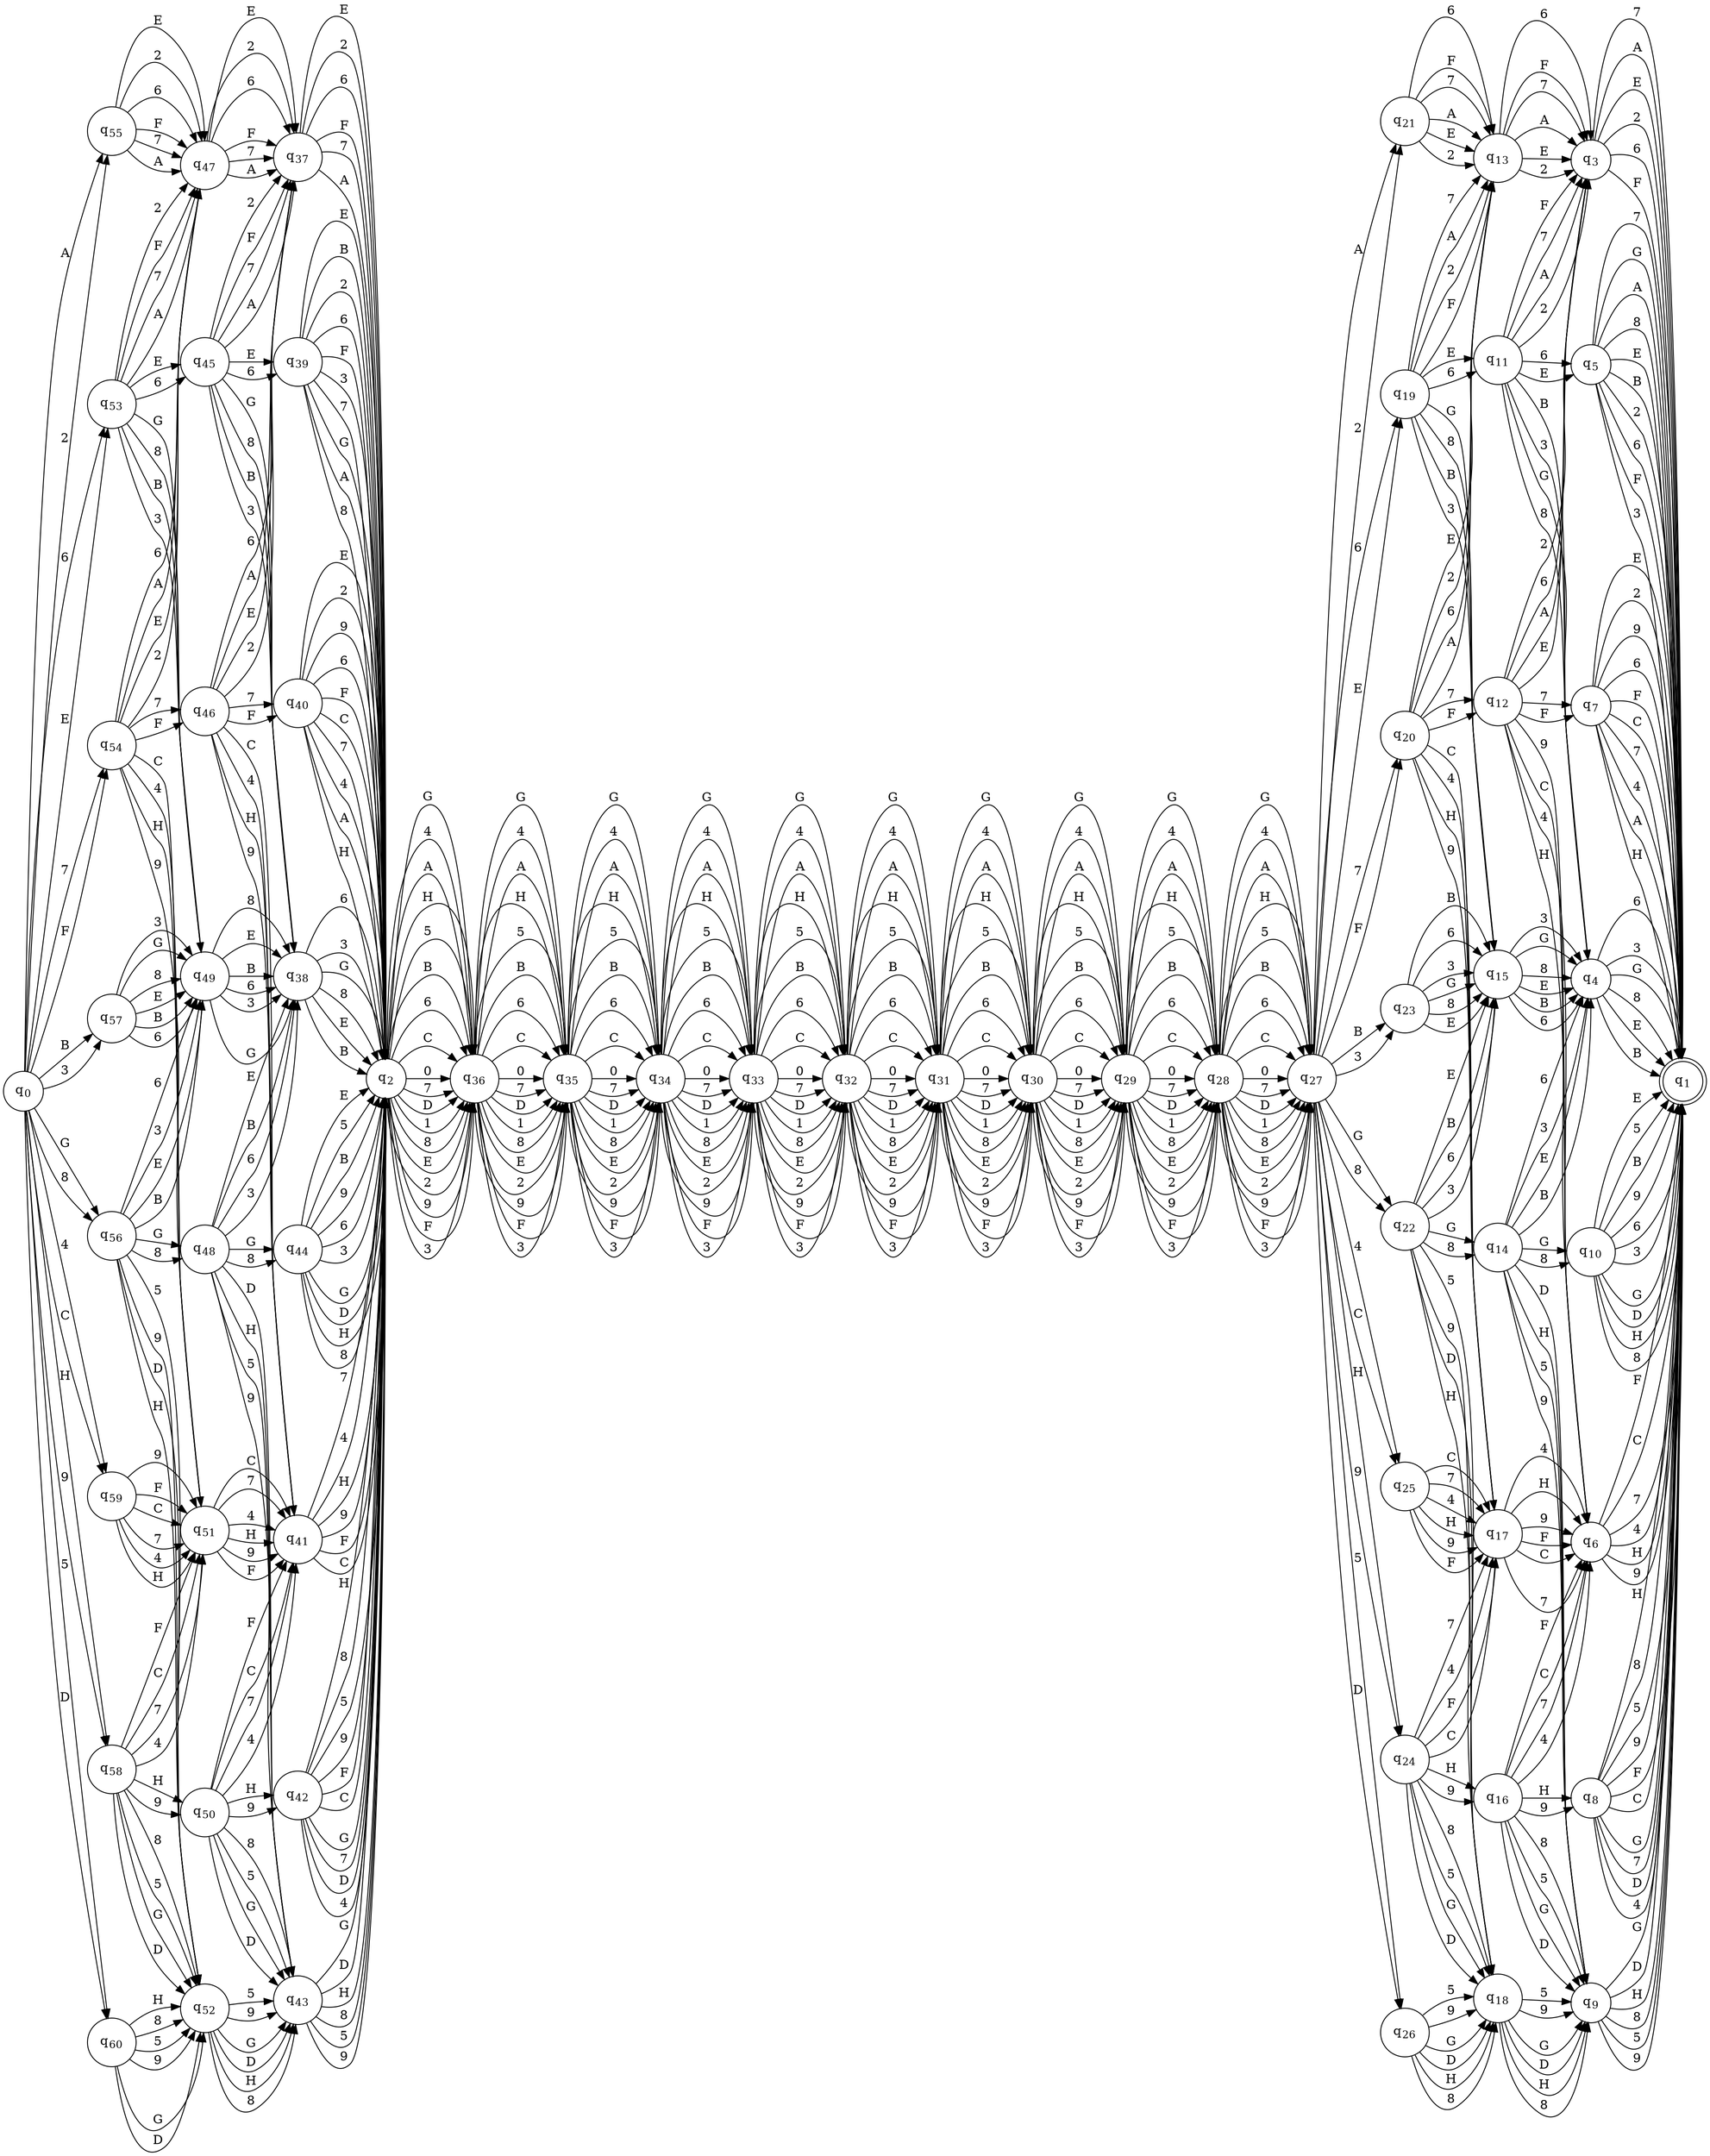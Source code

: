 digraph DFA {
  rankdir = LR;
  "q1" [shape=doublecircle, label=<q<sub>1</sub>>];
  "q2" [shape=circle, label=<q<sub>2</sub>>];
  "q2" -> "q36" [label="G"]
  "q2" -> "q36" [label="4"]
  "q2" -> "q36" [label="A"]
  "q2" -> "q36" [label="H"]
  "q2" -> "q36" [label="5"]
  "q2" -> "q36" [label="B"]
  "q2" -> "q36" [label="6"]
  "q2" -> "q36" [label="C"]
  "q2" -> "q36" [label="0"]
  "q2" -> "q36" [label="7"]
  "q2" -> "q36" [label="D"]
  "q2" -> "q36" [label="1"]
  "q2" -> "q36" [label="8"]
  "q2" -> "q36" [label="E"]
  "q2" -> "q36" [label="2"]
  "q2" -> "q36" [label="9"]
  "q2" -> "q36" [label="F"]
  "q2" -> "q36" [label="3"]
  "q3" [shape=circle, label=<q<sub>3</sub>>];
  "q3" -> "q1" [label="7"]
  "q3" -> "q1" [label="A"]
  "q3" -> "q1" [label="E"]
  "q3" -> "q1" [label="2"]
  "q3" -> "q1" [label="6"]
  "q3" -> "q1" [label="F"]
  "q4" [shape=circle, label=<q<sub>4</sub>>];
  "q4" -> "q1" [label="G"]
  "q4" -> "q1" [label="8"]
  "q4" -> "q1" [label="E"]
  "q4" -> "q1" [label="B"]
  "q4" -> "q1" [label="6"]
  "q4" -> "q1" [label="3"]
  "q5" [shape=circle, label=<q<sub>5</sub>>];
  "q5" -> "q1" [label="7"]
  "q5" -> "q1" [label="G"]
  "q5" -> "q1" [label="A"]
  "q5" -> "q1" [label="8"]
  "q5" -> "q1" [label="E"]
  "q5" -> "q1" [label="B"]
  "q5" -> "q1" [label="2"]
  "q5" -> "q1" [label="6"]
  "q5" -> "q1" [label="F"]
  "q5" -> "q1" [label="3"]
  "q6" [shape=circle, label=<q<sub>6</sub>>];
  "q6" -> "q1" [label="7"]
  "q6" -> "q1" [label="4"]
  "q6" -> "q1" [label="H"]
  "q6" -> "q1" [label="9"]
  "q6" -> "q1" [label="F"]
  "q6" -> "q1" [label="C"]
  "q7" [shape=circle, label=<q<sub>7</sub>>];
  "q7" -> "q1" [label="7"]
  "q7" -> "q1" [label="4"]
  "q7" -> "q1" [label="A"]
  "q7" -> "q1" [label="H"]
  "q7" -> "q1" [label="E"]
  "q7" -> "q1" [label="2"]
  "q7" -> "q1" [label="9"]
  "q7" -> "q1" [label="6"]
  "q7" -> "q1" [label="F"]
  "q7" -> "q1" [label="C"]
  "q8" [shape=circle, label=<q<sub>8</sub>>];
  "q8" -> "q1" [label="G"]
  "q8" -> "q1" [label="7"]
  "q8" -> "q1" [label="D"]
  "q8" -> "q1" [label="4"]
  "q8" -> "q1" [label="H"]
  "q8" -> "q1" [label="8"]
  "q8" -> "q1" [label="5"]
  "q8" -> "q1" [label="9"]
  "q8" -> "q1" [label="F"]
  "q8" -> "q1" [label="C"]
  "q9" [shape=circle, label=<q<sub>9</sub>>];
  "q9" -> "q1" [label="G"]
  "q9" -> "q1" [label="D"]
  "q9" -> "q1" [label="H"]
  "q9" -> "q1" [label="8"]
  "q9" -> "q1" [label="5"]
  "q9" -> "q1" [label="9"]
  "q10" [shape=circle, label=<q<sub>10</sub>>];
  "q10" -> "q1" [label="G"]
  "q10" -> "q1" [label="D"]
  "q10" -> "q1" [label="H"]
  "q10" -> "q1" [label="8"]
  "q10" -> "q1" [label="E"]
  "q10" -> "q1" [label="5"]
  "q10" -> "q1" [label="B"]
  "q10" -> "q1" [label="9"]
  "q10" -> "q1" [label="6"]
  "q10" -> "q1" [label="3"]
  "q11" [shape=circle, label=<q<sub>11</sub>>];
  "q11" -> "q4" [label="G"]
  "q11" -> "q3" [label="7"]
  "q11" -> "q3" [label="A"]
  "q11" -> "q4" [label="8"]
  "q11" -> "q5" [label="E"]
  "q11" -> "q4" [label="B"]
  "q11" -> "q3" [label="2"]
  "q11" -> "q5" [label="6"]
  "q11" -> "q3" [label="F"]
  "q11" -> "q4" [label="3"]
  "q12" [shape=circle, label=<q<sub>12</sub>>];
  "q12" -> "q7" [label="7"]
  "q12" -> "q6" [label="4"]
  "q12" -> "q3" [label="A"]
  "q12" -> "q6" [label="H"]
  "q12" -> "q3" [label="E"]
  "q12" -> "q3" [label="2"]
  "q12" -> "q6" [label="9"]
  "q12" -> "q7" [label="F"]
  "q12" -> "q3" [label="6"]
  "q12" -> "q6" [label="C"]
  "q13" [shape=circle, label=<q<sub>13</sub>>];
  "q13" -> "q3" [label="7"]
  "q13" -> "q3" [label="A"]
  "q13" -> "q3" [label="E"]
  "q13" -> "q3" [label="2"]
  "q13" -> "q3" [label="6"]
  "q13" -> "q3" [label="F"]
  "q14" [shape=circle, label=<q<sub>14</sub>>];
  "q14" -> "q10" [label="G"]
  "q14" -> "q9" [label="D"]
  "q14" -> "q10" [label="8"]
  "q14" -> "q9" [label="H"]
  "q14" -> "q9" [label="5"]
  "q14" -> "q4" [label="E"]
  "q14" -> "q4" [label="B"]
  "q14" -> "q9" [label="9"]
  "q14" -> "q4" [label="6"]
  "q14" -> "q4" [label="3"]
  "q15" [shape=circle, label=<q<sub>15</sub>>];
  "q15" -> "q4" [label="G"]
  "q15" -> "q4" [label="8"]
  "q15" -> "q4" [label="E"]
  "q15" -> "q4" [label="B"]
  "q15" -> "q4" [label="6"]
  "q15" -> "q4" [label="3"]
  "q16" [shape=circle, label=<q<sub>16</sub>>];
  "q16" -> "q6" [label="7"]
  "q16" -> "q9" [label="G"]
  "q16" -> "q6" [label="4"]
  "q16" -> "q9" [label="D"]
  "q16" -> "q8" [label="H"]
  "q16" -> "q9" [label="8"]
  "q16" -> "q9" [label="5"]
  "q16" -> "q8" [label="9"]
  "q16" -> "q6" [label="F"]
  "q16" -> "q6" [label="C"]
  "q17" [shape=circle, label=<q<sub>17</sub>>];
  "q17" -> "q6" [label="7"]
  "q17" -> "q6" [label="4"]
  "q17" -> "q6" [label="H"]
  "q17" -> "q6" [label="9"]
  "q17" -> "q6" [label="F"]
  "q17" -> "q6" [label="C"]
  "q18" [shape=circle, label=<q<sub>18</sub>>];
  "q18" -> "q9" [label="G"]
  "q18" -> "q9" [label="D"]
  "q18" -> "q9" [label="H"]
  "q18" -> "q9" [label="8"]
  "q18" -> "q9" [label="5"]
  "q18" -> "q9" [label="9"]
  "q19" [shape=circle, label=<q<sub>19</sub>>];
  "q19" -> "q15" [label="G"]
  "q19" -> "q13" [label="7"]
  "q19" -> "q13" [label="A"]
  "q19" -> "q15" [label="8"]
  "q19" -> "q11" [label="E"]
  "q19" -> "q15" [label="B"]
  "q19" -> "q13" [label="2"]
  "q19" -> "q13" [label="F"]
  "q19" -> "q11" [label="6"]
  "q19" -> "q15" [label="3"]
  "q20" [shape=circle, label=<q<sub>20</sub>>];
  "q20" -> "q12" [label="7"]
  "q20" -> "q17" [label="4"]
  "q20" -> "q13" [label="A"]
  "q20" -> "q17" [label="H"]
  "q20" -> "q13" [label="E"]
  "q20" -> "q13" [label="2"]
  "q20" -> "q17" [label="9"]
  "q20" -> "q13" [label="6"]
  "q20" -> "q12" [label="F"]
  "q20" -> "q17" [label="C"]
  "q21" [shape=circle, label=<q<sub>21</sub>>];
  "q21" -> "q13" [label="7"]
  "q21" -> "q13" [label="A"]
  "q21" -> "q13" [label="E"]
  "q21" -> "q13" [label="2"]
  "q21" -> "q13" [label="6"]
  "q21" -> "q13" [label="F"]
  "q22" [shape=circle, label=<q<sub>22</sub>>];
  "q22" -> "q14" [label="G"]
  "q22" -> "q18" [label="D"]
  "q22" -> "q18" [label="H"]
  "q22" -> "q14" [label="8"]
  "q22" -> "q15" [label="E"]
  "q22" -> "q18" [label="5"]
  "q22" -> "q15" [label="B"]
  "q22" -> "q18" [label="9"]
  "q22" -> "q15" [label="6"]
  "q22" -> "q15" [label="3"]
  "q23" [shape=circle, label=<q<sub>23</sub>>];
  "q23" -> "q15" [label="G"]
  "q23" -> "q15" [label="8"]
  "q23" -> "q15" [label="E"]
  "q23" -> "q15" [label="B"]
  "q23" -> "q15" [label="6"]
  "q23" -> "q15" [label="3"]
  "q24" [shape=circle, label=<q<sub>24</sub>>];
  "q24" -> "q18" [label="G"]
  "q24" -> "q17" [label="7"]
  "q24" -> "q18" [label="D"]
  "q24" -> "q17" [label="4"]
  "q24" -> "q18" [label="8"]
  "q24" -> "q16" [label="H"]
  "q24" -> "q18" [label="5"]
  "q24" -> "q16" [label="9"]
  "q24" -> "q17" [label="F"]
  "q24" -> "q17" [label="C"]
  "q25" [shape=circle, label=<q<sub>25</sub>>];
  "q25" -> "q17" [label="7"]
  "q25" -> "q17" [label="4"]
  "q25" -> "q17" [label="H"]
  "q25" -> "q17" [label="9"]
  "q25" -> "q17" [label="F"]
  "q25" -> "q17" [label="C"]
  "q26" [shape=circle, label=<q<sub>26</sub>>];
  "q26" -> "q18" [label="G"]
  "q26" -> "q18" [label="D"]
  "q26" -> "q18" [label="H"]
  "q26" -> "q18" [label="8"]
  "q26" -> "q18" [label="5"]
  "q26" -> "q18" [label="9"]
  "q27" [shape=circle, label=<q<sub>27</sub>>];
  "q27" -> "q22" [label="G"]
  "q27" -> "q25" [label="4"]
  "q27" -> "q21" [label="A"]
  "q27" -> "q24" [label="H"]
  "q27" -> "q26" [label="5"]
  "q27" -> "q23" [label="B"]
  "q27" -> "q19" [label="6"]
  "q27" -> "q25" [label="C"]
  "q27" -> "q20" [label="7"]
  "q27" -> "q26" [label="D"]
  "q27" -> "q22" [label="8"]
  "q27" -> "q19" [label="E"]
  "q27" -> "q21" [label="2"]
  "q27" -> "q24" [label="9"]
  "q27" -> "q20" [label="F"]
  "q27" -> "q23" [label="3"]
  "q28" [shape=circle, label=<q<sub>28</sub>>];
  "q28" -> "q27" [label="G"]
  "q28" -> "q27" [label="4"]
  "q28" -> "q27" [label="A"]
  "q28" -> "q27" [label="H"]
  "q28" -> "q27" [label="5"]
  "q28" -> "q27" [label="B"]
  "q28" -> "q27" [label="6"]
  "q28" -> "q27" [label="C"]
  "q28" -> "q27" [label="0"]
  "q28" -> "q27" [label="7"]
  "q28" -> "q27" [label="D"]
  "q28" -> "q27" [label="1"]
  "q28" -> "q27" [label="8"]
  "q28" -> "q27" [label="E"]
  "q28" -> "q27" [label="2"]
  "q28" -> "q27" [label="9"]
  "q28" -> "q27" [label="F"]
  "q28" -> "q27" [label="3"]
  "q29" [shape=circle, label=<q<sub>29</sub>>];
  "q29" -> "q28" [label="G"]
  "q29" -> "q28" [label="4"]
  "q29" -> "q28" [label="A"]
  "q29" -> "q28" [label="H"]
  "q29" -> "q28" [label="5"]
  "q29" -> "q28" [label="B"]
  "q29" -> "q28" [label="6"]
  "q29" -> "q28" [label="C"]
  "q29" -> "q28" [label="0"]
  "q29" -> "q28" [label="7"]
  "q29" -> "q28" [label="D"]
  "q29" -> "q28" [label="1"]
  "q29" -> "q28" [label="8"]
  "q29" -> "q28" [label="E"]
  "q29" -> "q28" [label="2"]
  "q29" -> "q28" [label="9"]
  "q29" -> "q28" [label="F"]
  "q29" -> "q28" [label="3"]
  "q30" [shape=circle, label=<q<sub>30</sub>>];
  "q30" -> "q29" [label="G"]
  "q30" -> "q29" [label="4"]
  "q30" -> "q29" [label="A"]
  "q30" -> "q29" [label="H"]
  "q30" -> "q29" [label="5"]
  "q30" -> "q29" [label="B"]
  "q30" -> "q29" [label="6"]
  "q30" -> "q29" [label="C"]
  "q30" -> "q29" [label="0"]
  "q30" -> "q29" [label="7"]
  "q30" -> "q29" [label="D"]
  "q30" -> "q29" [label="1"]
  "q30" -> "q29" [label="8"]
  "q30" -> "q29" [label="E"]
  "q30" -> "q29" [label="2"]
  "q30" -> "q29" [label="9"]
  "q30" -> "q29" [label="F"]
  "q30" -> "q29" [label="3"]
  "q31" [shape=circle, label=<q<sub>31</sub>>];
  "q31" -> "q30" [label="G"]
  "q31" -> "q30" [label="4"]
  "q31" -> "q30" [label="A"]
  "q31" -> "q30" [label="H"]
  "q31" -> "q30" [label="5"]
  "q31" -> "q30" [label="B"]
  "q31" -> "q30" [label="6"]
  "q31" -> "q30" [label="C"]
  "q31" -> "q30" [label="0"]
  "q31" -> "q30" [label="7"]
  "q31" -> "q30" [label="D"]
  "q31" -> "q30" [label="1"]
  "q31" -> "q30" [label="8"]
  "q31" -> "q30" [label="E"]
  "q31" -> "q30" [label="2"]
  "q31" -> "q30" [label="9"]
  "q31" -> "q30" [label="F"]
  "q31" -> "q30" [label="3"]
  "q32" [shape=circle, label=<q<sub>32</sub>>];
  "q32" -> "q31" [label="G"]
  "q32" -> "q31" [label="4"]
  "q32" -> "q31" [label="A"]
  "q32" -> "q31" [label="H"]
  "q32" -> "q31" [label="5"]
  "q32" -> "q31" [label="B"]
  "q32" -> "q31" [label="6"]
  "q32" -> "q31" [label="C"]
  "q32" -> "q31" [label="0"]
  "q32" -> "q31" [label="7"]
  "q32" -> "q31" [label="D"]
  "q32" -> "q31" [label="1"]
  "q32" -> "q31" [label="8"]
  "q32" -> "q31" [label="E"]
  "q32" -> "q31" [label="2"]
  "q32" -> "q31" [label="9"]
  "q32" -> "q31" [label="F"]
  "q32" -> "q31" [label="3"]
  "q33" [shape=circle, label=<q<sub>33</sub>>];
  "q33" -> "q32" [label="G"]
  "q33" -> "q32" [label="4"]
  "q33" -> "q32" [label="A"]
  "q33" -> "q32" [label="H"]
  "q33" -> "q32" [label="5"]
  "q33" -> "q32" [label="B"]
  "q33" -> "q32" [label="6"]
  "q33" -> "q32" [label="C"]
  "q33" -> "q32" [label="0"]
  "q33" -> "q32" [label="7"]
  "q33" -> "q32" [label="D"]
  "q33" -> "q32" [label="1"]
  "q33" -> "q32" [label="8"]
  "q33" -> "q32" [label="E"]
  "q33" -> "q32" [label="2"]
  "q33" -> "q32" [label="9"]
  "q33" -> "q32" [label="F"]
  "q33" -> "q32" [label="3"]
  "q34" [shape=circle, label=<q<sub>34</sub>>];
  "q34" -> "q33" [label="G"]
  "q34" -> "q33" [label="4"]
  "q34" -> "q33" [label="A"]
  "q34" -> "q33" [label="H"]
  "q34" -> "q33" [label="5"]
  "q34" -> "q33" [label="B"]
  "q34" -> "q33" [label="6"]
  "q34" -> "q33" [label="C"]
  "q34" -> "q33" [label="0"]
  "q34" -> "q33" [label="7"]
  "q34" -> "q33" [label="D"]
  "q34" -> "q33" [label="1"]
  "q34" -> "q33" [label="8"]
  "q34" -> "q33" [label="E"]
  "q34" -> "q33" [label="2"]
  "q34" -> "q33" [label="9"]
  "q34" -> "q33" [label="F"]
  "q34" -> "q33" [label="3"]
  "q35" [shape=circle, label=<q<sub>35</sub>>];
  "q35" -> "q34" [label="G"]
  "q35" -> "q34" [label="4"]
  "q35" -> "q34" [label="A"]
  "q35" -> "q34" [label="H"]
  "q35" -> "q34" [label="5"]
  "q35" -> "q34" [label="B"]
  "q35" -> "q34" [label="6"]
  "q35" -> "q34" [label="C"]
  "q35" -> "q34" [label="0"]
  "q35" -> "q34" [label="7"]
  "q35" -> "q34" [label="D"]
  "q35" -> "q34" [label="1"]
  "q35" -> "q34" [label="8"]
  "q35" -> "q34" [label="E"]
  "q35" -> "q34" [label="2"]
  "q35" -> "q34" [label="9"]
  "q35" -> "q34" [label="F"]
  "q35" -> "q34" [label="3"]
  "q36" [shape=circle, label=<q<sub>36</sub>>];
  "q36" -> "q35" [label="G"]
  "q36" -> "q35" [label="4"]
  "q36" -> "q35" [label="A"]
  "q36" -> "q35" [label="H"]
  "q36" -> "q35" [label="5"]
  "q36" -> "q35" [label="B"]
  "q36" -> "q35" [label="6"]
  "q36" -> "q35" [label="C"]
  "q36" -> "q35" [label="0"]
  "q36" -> "q35" [label="7"]
  "q36" -> "q35" [label="D"]
  "q36" -> "q35" [label="1"]
  "q36" -> "q35" [label="8"]
  "q36" -> "q35" [label="E"]
  "q36" -> "q35" [label="2"]
  "q36" -> "q35" [label="9"]
  "q36" -> "q35" [label="F"]
  "q36" -> "q35" [label="3"]
  "q0" [shape=circle, label=<q<sub>0</sub>>];
  "q0" -> "q56" [label="G"]
  "q0" -> "q59" [label="4"]
  "q0" -> "q55" [label="A"]
  "q0" -> "q58" [label="H"]
  "q0" -> "q60" [label="5"]
  "q0" -> "q57" [label="B"]
  "q0" -> "q53" [label="6"]
  "q0" -> "q59" [label="C"]
  "q0" -> "q54" [label="7"]
  "q0" -> "q60" [label="D"]
  "q0" -> "q56" [label="8"]
  "q0" -> "q53" [label="E"]
  "q0" -> "q55" [label="2"]
  "q0" -> "q58" [label="9"]
  "q0" -> "q54" [label="F"]
  "q0" -> "q57" [label="3"]
  "q37" [shape=circle, label=<q<sub>37</sub>>];
  "q37" -> "q2" [label="7"]
  "q37" -> "q2" [label="A"]
  "q37" -> "q2" [label="E"]
  "q37" -> "q2" [label="2"]
  "q37" -> "q2" [label="6"]
  "q37" -> "q2" [label="F"]
  "q38" [shape=circle, label=<q<sub>38</sub>>];
  "q38" -> "q2" [label="G"]
  "q38" -> "q2" [label="8"]
  "q38" -> "q2" [label="E"]
  "q38" -> "q2" [label="B"]
  "q38" -> "q2" [label="6"]
  "q38" -> "q2" [label="3"]
  "q39" [shape=circle, label=<q<sub>39</sub>>];
  "q39" -> "q2" [label="7"]
  "q39" -> "q2" [label="G"]
  "q39" -> "q2" [label="A"]
  "q39" -> "q2" [label="8"]
  "q39" -> "q2" [label="E"]
  "q39" -> "q2" [label="B"]
  "q39" -> "q2" [label="2"]
  "q39" -> "q2" [label="6"]
  "q39" -> "q2" [label="F"]
  "q39" -> "q2" [label="3"]
  "q40" [shape=circle, label=<q<sub>40</sub>>];
  "q40" -> "q2" [label="7"]
  "q40" -> "q2" [label="4"]
  "q40" -> "q2" [label="A"]
  "q40" -> "q2" [label="H"]
  "q40" -> "q2" [label="E"]
  "q40" -> "q2" [label="2"]
  "q40" -> "q2" [label="9"]
  "q40" -> "q2" [label="6"]
  "q40" -> "q2" [label="F"]
  "q40" -> "q2" [label="C"]
  "q41" [shape=circle, label=<q<sub>41</sub>>];
  "q41" -> "q2" [label="7"]
  "q41" -> "q2" [label="4"]
  "q41" -> "q2" [label="H"]
  "q41" -> "q2" [label="9"]
  "q41" -> "q2" [label="F"]
  "q41" -> "q2" [label="C"]
  "q42" [shape=circle, label=<q<sub>42</sub>>];
  "q42" -> "q2" [label="G"]
  "q42" -> "q2" [label="7"]
  "q42" -> "q2" [label="D"]
  "q42" -> "q2" [label="4"]
  "q42" -> "q2" [label="H"]
  "q42" -> "q2" [label="8"]
  "q42" -> "q2" [label="5"]
  "q42" -> "q2" [label="9"]
  "q42" -> "q2" [label="F"]
  "q42" -> "q2" [label="C"]
  "q43" [shape=circle, label=<q<sub>43</sub>>];
  "q43" -> "q2" [label="G"]
  "q43" -> "q2" [label="D"]
  "q43" -> "q2" [label="H"]
  "q43" -> "q2" [label="8"]
  "q43" -> "q2" [label="5"]
  "q43" -> "q2" [label="9"]
  "q44" [shape=circle, label=<q<sub>44</sub>>];
  "q44" -> "q2" [label="G"]
  "q44" -> "q2" [label="D"]
  "q44" -> "q2" [label="H"]
  "q44" -> "q2" [label="8"]
  "q44" -> "q2" [label="E"]
  "q44" -> "q2" [label="5"]
  "q44" -> "q2" [label="B"]
  "q44" -> "q2" [label="9"]
  "q44" -> "q2" [label="6"]
  "q44" -> "q2" [label="3"]
  "q45" [shape=circle, label=<q<sub>45</sub>>];
  "q45" -> "q37" [label="7"]
  "q45" -> "q38" [label="G"]
  "q45" -> "q37" [label="A"]
  "q45" -> "q38" [label="8"]
  "q45" -> "q39" [label="E"]
  "q45" -> "q37" [label="2"]
  "q45" -> "q38" [label="B"]
  "q45" -> "q37" [label="F"]
  "q45" -> "q39" [label="6"]
  "q45" -> "q38" [label="3"]
  "q46" [shape=circle, label=<q<sub>46</sub>>];
  "q46" -> "q40" [label="7"]
  "q46" -> "q41" [label="4"]
  "q46" -> "q37" [label="A"]
  "q46" -> "q41" [label="H"]
  "q46" -> "q37" [label="E"]
  "q46" -> "q37" [label="2"]
  "q46" -> "q41" [label="9"]
  "q46" -> "q40" [label="F"]
  "q46" -> "q37" [label="6"]
  "q46" -> "q41" [label="C"]
  "q47" [shape=circle, label=<q<sub>47</sub>>];
  "q47" -> "q37" [label="7"]
  "q47" -> "q37" [label="A"]
  "q47" -> "q37" [label="E"]
  "q47" -> "q37" [label="2"]
  "q47" -> "q37" [label="6"]
  "q47" -> "q37" [label="F"]
  "q48" [shape=circle, label=<q<sub>48</sub>>];
  "q48" -> "q44" [label="G"]
  "q48" -> "q43" [label="D"]
  "q48" -> "q44" [label="8"]
  "q48" -> "q43" [label="H"]
  "q48" -> "q38" [label="E"]
  "q48" -> "q43" [label="5"]
  "q48" -> "q38" [label="B"]
  "q48" -> "q43" [label="9"]
  "q48" -> "q38" [label="6"]
  "q48" -> "q38" [label="3"]
  "q49" [shape=circle, label=<q<sub>49</sub>>];
  "q49" -> "q38" [label="G"]
  "q49" -> "q38" [label="8"]
  "q49" -> "q38" [label="E"]
  "q49" -> "q38" [label="B"]
  "q49" -> "q38" [label="6"]
  "q49" -> "q38" [label="3"]
  "q50" [shape=circle, label=<q<sub>50</sub>>];
  "q50" -> "q41" [label="7"]
  "q50" -> "q43" [label="G"]
  "q50" -> "q41" [label="4"]
  "q50" -> "q43" [label="D"]
  "q50" -> "q42" [label="H"]
  "q50" -> "q43" [label="8"]
  "q50" -> "q43" [label="5"]
  "q50" -> "q42" [label="9"]
  "q50" -> "q41" [label="F"]
  "q50" -> "q41" [label="C"]
  "q51" [shape=circle, label=<q<sub>51</sub>>];
  "q51" -> "q41" [label="7"]
  "q51" -> "q41" [label="4"]
  "q51" -> "q41" [label="H"]
  "q51" -> "q41" [label="9"]
  "q51" -> "q41" [label="F"]
  "q51" -> "q41" [label="C"]
  "q52" [shape=circle, label=<q<sub>52</sub>>];
  "q52" -> "q43" [label="G"]
  "q52" -> "q43" [label="D"]
  "q52" -> "q43" [label="H"]
  "q52" -> "q43" [label="8"]
  "q52" -> "q43" [label="5"]
  "q52" -> "q43" [label="9"]
  "q53" [shape=circle, label=<q<sub>53</sub>>];
  "q53" -> "q47" [label="7"]
  "q53" -> "q49" [label="G"]
  "q53" -> "q47" [label="A"]
  "q53" -> "q49" [label="8"]
  "q53" -> "q45" [label="E"]
  "q53" -> "q47" [label="2"]
  "q53" -> "q49" [label="B"]
  "q53" -> "q45" [label="6"]
  "q53" -> "q47" [label="F"]
  "q53" -> "q49" [label="3"]
  "q54" [shape=circle, label=<q<sub>54</sub>>];
  "q54" -> "q46" [label="7"]
  "q54" -> "q51" [label="4"]
  "q54" -> "q47" [label="A"]
  "q54" -> "q51" [label="H"]
  "q54" -> "q47" [label="E"]
  "q54" -> "q47" [label="2"]
  "q54" -> "q51" [label="9"]
  "q54" -> "q46" [label="F"]
  "q54" -> "q47" [label="6"]
  "q54" -> "q51" [label="C"]
  "q55" [shape=circle, label=<q<sub>55</sub>>];
  "q55" -> "q47" [label="7"]
  "q55" -> "q47" [label="A"]
  "q55" -> "q47" [label="E"]
  "q55" -> "q47" [label="2"]
  "q55" -> "q47" [label="6"]
  "q55" -> "q47" [label="F"]
  "q56" [shape=circle, label=<q<sub>56</sub>>];
  "q56" -> "q48" [label="G"]
  "q56" -> "q52" [label="D"]
  "q56" -> "q48" [label="8"]
  "q56" -> "q52" [label="H"]
  "q56" -> "q52" [label="5"]
  "q56" -> "q49" [label="E"]
  "q56" -> "q49" [label="B"]
  "q56" -> "q52" [label="9"]
  "q56" -> "q49" [label="6"]
  "q56" -> "q49" [label="3"]
  "q57" [shape=circle, label=<q<sub>57</sub>>];
  "q57" -> "q49" [label="G"]
  "q57" -> "q49" [label="8"]
  "q57" -> "q49" [label="E"]
  "q57" -> "q49" [label="B"]
  "q57" -> "q49" [label="6"]
  "q57" -> "q49" [label="3"]
  "q58" [shape=circle, label=<q<sub>58</sub>>];
  "q58" -> "q52" [label="G"]
  "q58" -> "q51" [label="7"]
  "q58" -> "q52" [label="D"]
  "q58" -> "q51" [label="4"]
  "q58" -> "q52" [label="8"]
  "q58" -> "q50" [label="H"]
  "q58" -> "q52" [label="5"]
  "q58" -> "q50" [label="9"]
  "q58" -> "q51" [label="F"]
  "q58" -> "q51" [label="C"]
  "q59" [shape=circle, label=<q<sub>59</sub>>];
  "q59" -> "q51" [label="7"]
  "q59" -> "q51" [label="4"]
  "q59" -> "q51" [label="H"]
  "q59" -> "q51" [label="9"]
  "q59" -> "q51" [label="F"]
  "q59" -> "q51" [label="C"]
  "q60" [shape=circle, label=<q<sub>60</sub>>];
  "q60" -> "q52" [label="G"]
  "q60" -> "q52" [label="D"]
  "q60" -> "q52" [label="H"]
  "q60" -> "q52" [label="8"]
  "q60" -> "q52" [label="5"]
  "q60" -> "q52" [label="9"]
}
